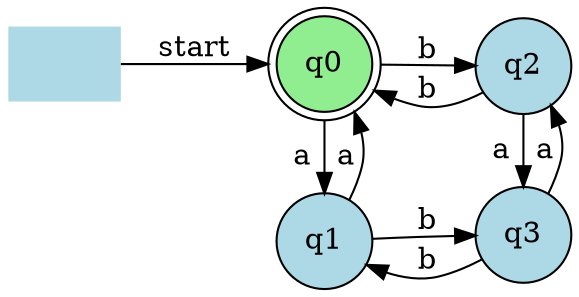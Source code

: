 digraph DFA_even_a_even_b {
    rankdir=LR;
    size="12,8";
    
    // Clean node styling - only q0 is accepting (even a's and even b's)
    node [shape = doublecircle, style=filled, fillcolor=lightgreen]; q0;
    node [shape = circle, style=filled, fillcolor=lightblue]; q1 q2 q3;
    
    // Initial state
    node [shape = none, label=""]; start;
    start -> q0 [label="start"];
    
    // Simple state labels
    q0 [label="q0"];
    q1 [label="q1"]; 
    q2 [label="q2"];
    q3 [label="q3"];
    
    // Transitions - reading 'a' flips the a-parity, reading 'b' flips the b-parity
    // From q0 (even a's, even b's) - ACCEPTING
    q0 -> q1 [label="a"];   // odd a's, even b's
    q0 -> q2 [label="b"];   // even a's, odd b's
    
    // From q1 (odd a's, even b's)
    q1 -> q0 [label="a"];   // even a's, even b's
    q1 -> q3 [label="b"];   // odd a's, odd b's
    
    // From q2 (even a's, odd b's)
    q2 -> q3 [label="a"];   // odd a's, odd b's
    q2 -> q0 [label="b"];   // even a's, even b's
    
    // From q3 (odd a's, odd b's)
    q3 -> q2 [label="a"];   // even a's, odd b's
    q3 -> q1 [label="b"];   // odd a's, even b's
    
    // Layout constraints
    {rank=same; q0; q1;}
    {rank=same; q2; q3;}
}
